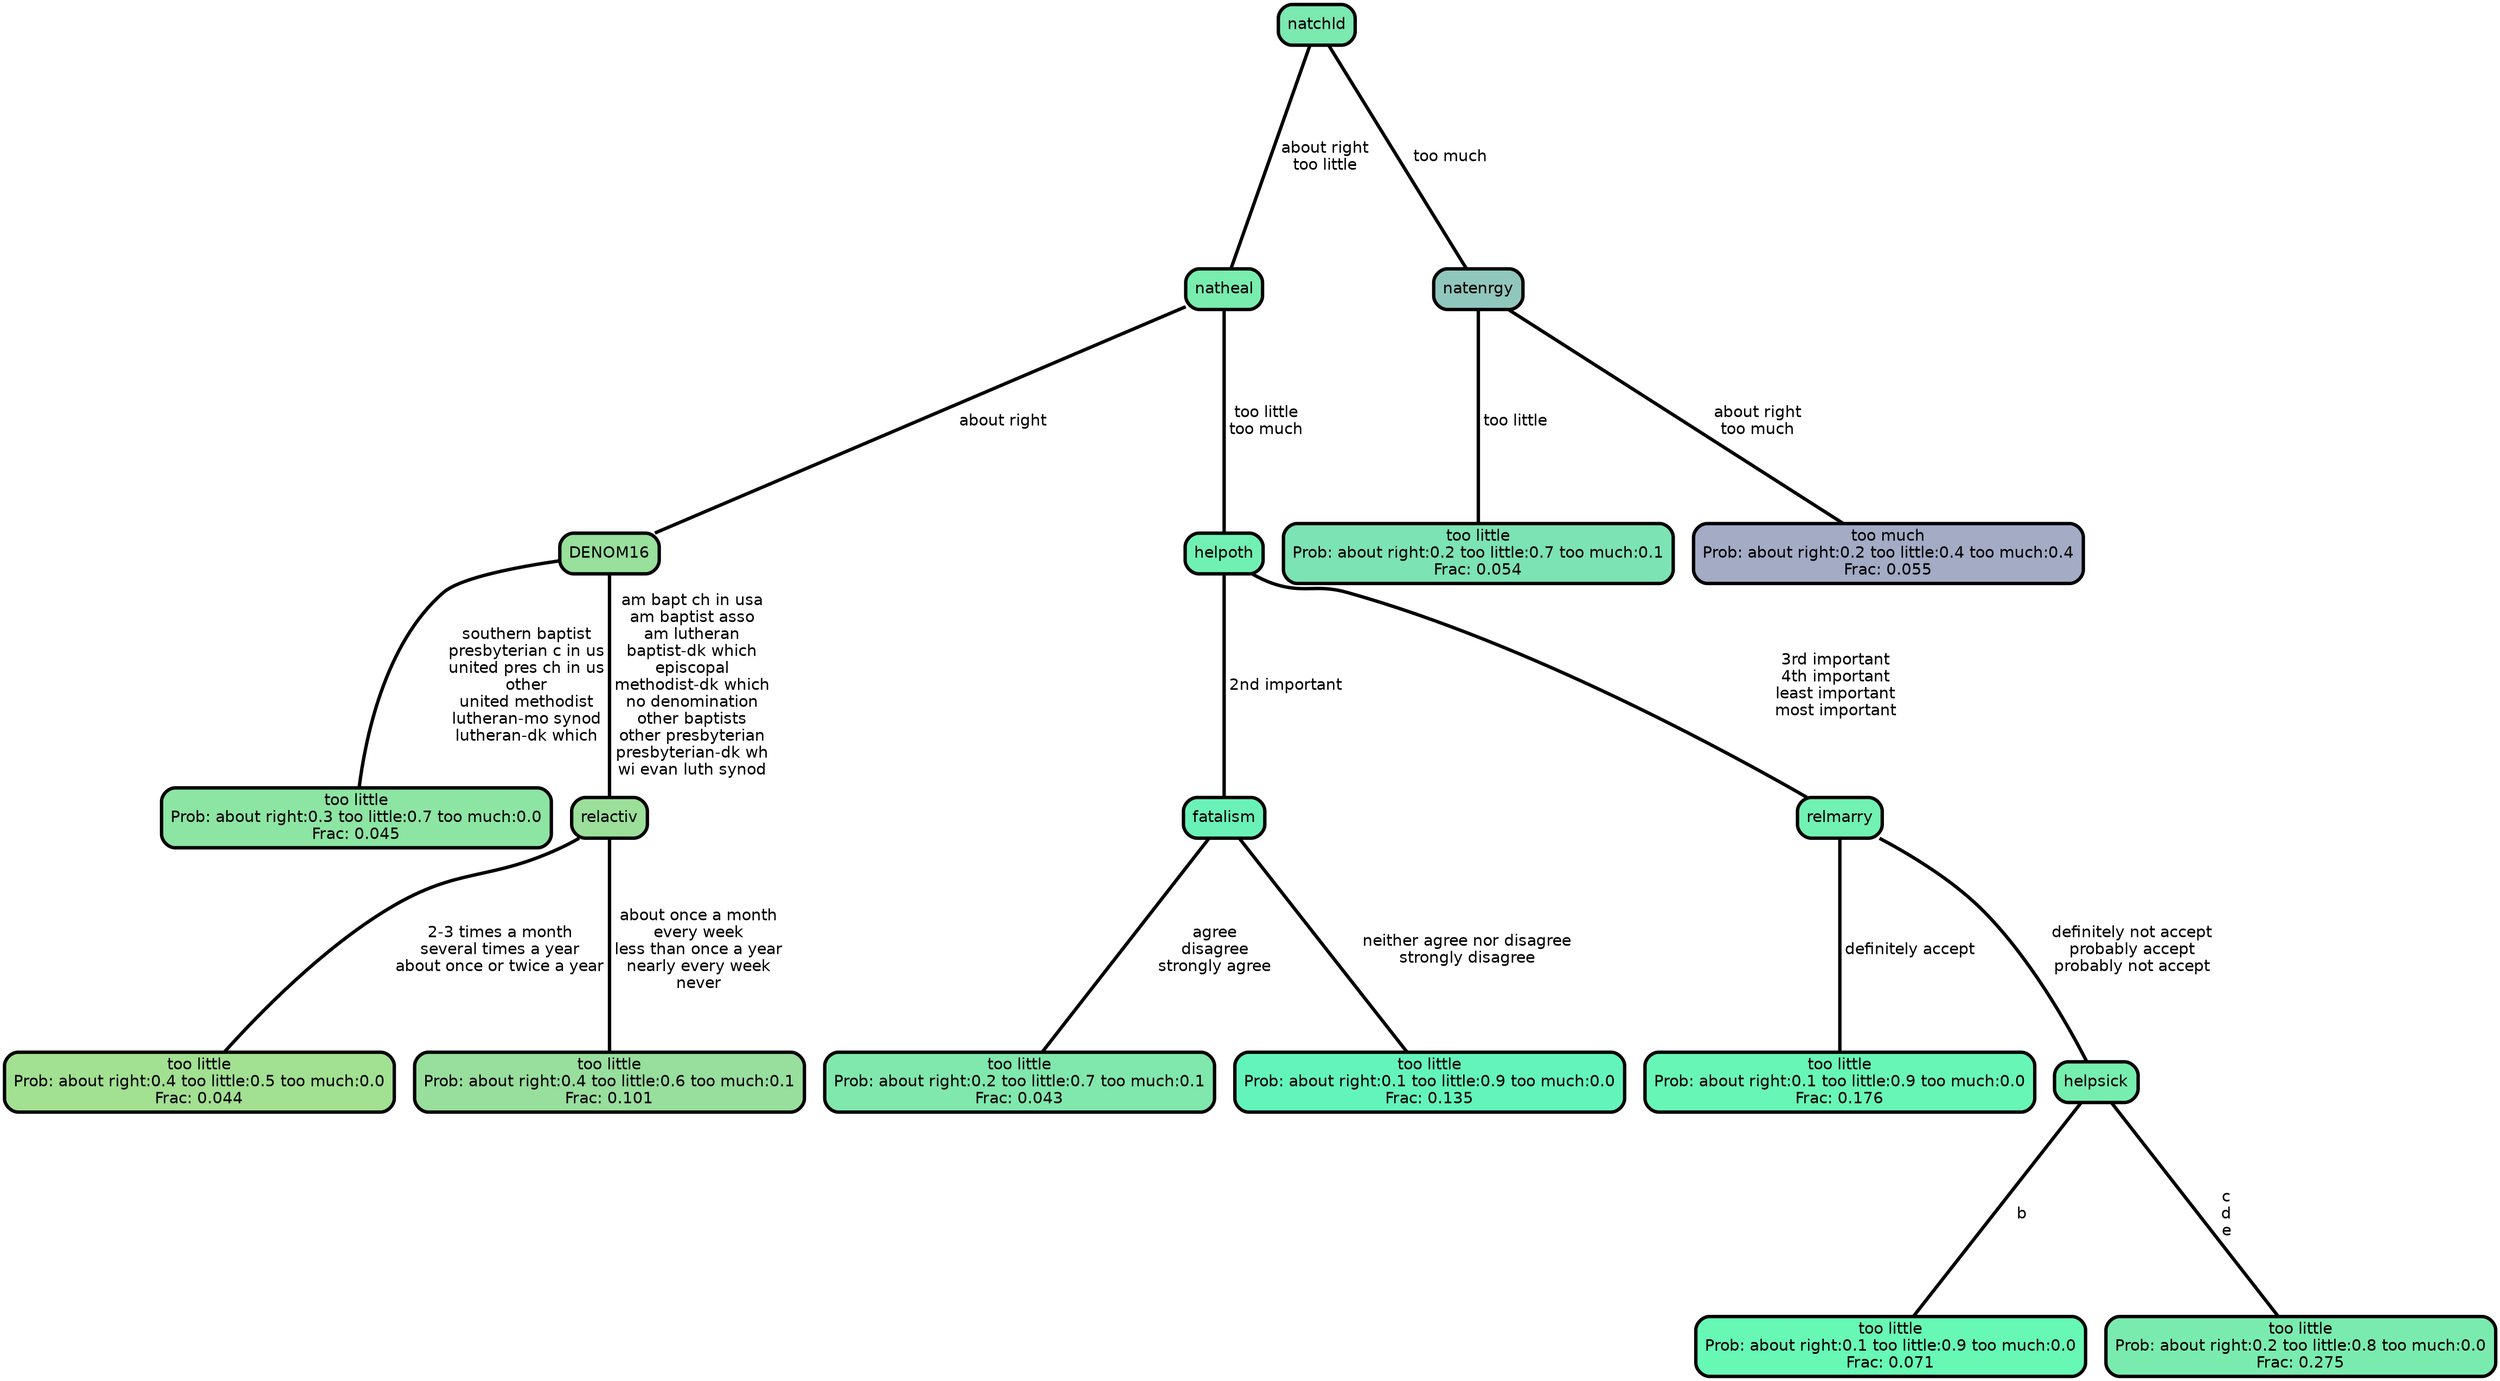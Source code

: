 graph Tree {
node [shape=box, style="filled, rounded",color="black",penwidth="3",fontcolor="black",                 fontname=helvetica] ;
graph [ranksep="0 equally", splines=straight,                 bgcolor=transparent, dpi=200] ;
edge [fontname=helvetica, color=black] ;
0 [label="too little
Prob: about right:0.3 too little:0.7 too much:0.0
Frac: 0.045", fillcolor="#8ce5a2"] ;
1 [label="DENOM16", fillcolor="#98e09c"] ;
2 [label="too little
Prob: about right:0.4 too little:0.5 too much:0.0
Frac: 0.044", fillcolor="#a2e092"] ;
3 [label="relactiv", fillcolor="#9bdf9a"] ;
4 [label="too little
Prob: about right:0.4 too little:0.6 too much:0.1
Frac: 0.101", fillcolor="#98de9d"] ;
5 [label="natheal", fillcolor="#78edae"] ;
6 [label="too little
Prob: about right:0.2 too little:0.7 too much:0.1
Frac: 0.043", fillcolor="#80e7ad"] ;
7 [label="fatalism", fillcolor="#6af1b8"] ;
8 [label="too little
Prob: about right:0.1 too little:0.9 too much:0.0
Frac: 0.135", fillcolor="#63f4bc"] ;
9 [label="helpoth", fillcolor="#70f1b3"] ;
10 [label="too little
Prob: about right:0.1 too little:0.9 too much:0.0
Frac: 0.176", fillcolor="#68f6b6"] ;
11 [label="relmarry", fillcolor="#71f1b2"] ;
12 [label="too little
Prob: about right:0.1 too little:0.9 too much:0.0
Frac: 0.071", fillcolor="#67f8b5"] ;
13 [label="helpsick", fillcolor="#76eeaf"] ;
14 [label="too little
Prob: about right:0.2 too little:0.8 too much:0.0
Frac: 0.275", fillcolor="#7aebae"] ;
15 [label="natchld", fillcolor="#7be9b0"] ;
16 [label="too little
Prob: about right:0.2 too little:0.7 too much:0.1
Frac: 0.054", fillcolor="#7ce3b4"] ;
17 [label="natenrgy", fillcolor="#90c7bc"] ;
18 [label="too much
Prob: about right:0.2 too little:0.4 too much:0.4
Frac: 0.055", fillcolor="#a3abc5"] ;
1 -- 0 [label=" southern baptist\n presbyterian c in us\n united pres ch in us\n other\n united methodist\n lutheran-mo synod\n lutheran-dk which",penwidth=3] ;
1 -- 3 [label=" am bapt ch in usa\n am baptist asso\n am lutheran\n baptist-dk which\n episcopal\n methodist-dk which\n no denomination\n other baptists\n other presbyterian\n presbyterian-dk wh\n wi evan luth synod",penwidth=3] ;
3 -- 2 [label=" 2-3 times a month\n several times a year\n about once or twice a year",penwidth=3] ;
3 -- 4 [label=" about once a month\n every week\n less than once a year\n nearly every week\n never",penwidth=3] ;
5 -- 1 [label=" about right",penwidth=3] ;
5 -- 9 [label=" too little\n too much",penwidth=3] ;
7 -- 6 [label=" agree\n disagree\n strongly agree",penwidth=3] ;
7 -- 8 [label=" neither agree nor disagree\n strongly disagree",penwidth=3] ;
9 -- 7 [label=" 2nd important",penwidth=3] ;
9 -- 11 [label=" 3rd important\n 4th important\n least important\n most important",penwidth=3] ;
11 -- 10 [label=" definitely accept",penwidth=3] ;
11 -- 13 [label=" definitely not accept\n probably accept\n probably not accept",penwidth=3] ;
13 -- 12 [label=" b",penwidth=3] ;
13 -- 14 [label=" c\n d\n e",penwidth=3] ;
15 -- 5 [label=" about right\n too little",penwidth=3] ;
15 -- 17 [label=" too much",penwidth=3] ;
17 -- 16 [label=" too little",penwidth=3] ;
17 -- 18 [label=" about right\n too much",penwidth=3] ;
{rank = same;}}